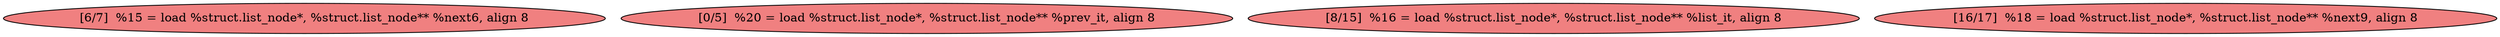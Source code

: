 
digraph G {


node360 [fillcolor=lightcoral,label="[6/7]  %15 = load %struct.list_node*, %struct.list_node** %next6, align 8",shape=ellipse,style=filled ]
node359 [fillcolor=lightcoral,label="[0/5]  %20 = load %struct.list_node*, %struct.list_node** %prev_it, align 8",shape=ellipse,style=filled ]
node357 [fillcolor=lightcoral,label="[8/15]  %16 = load %struct.list_node*, %struct.list_node** %list_it, align 8",shape=ellipse,style=filled ]
node358 [fillcolor=lightcoral,label="[16/17]  %18 = load %struct.list_node*, %struct.list_node** %next9, align 8",shape=ellipse,style=filled ]



}
